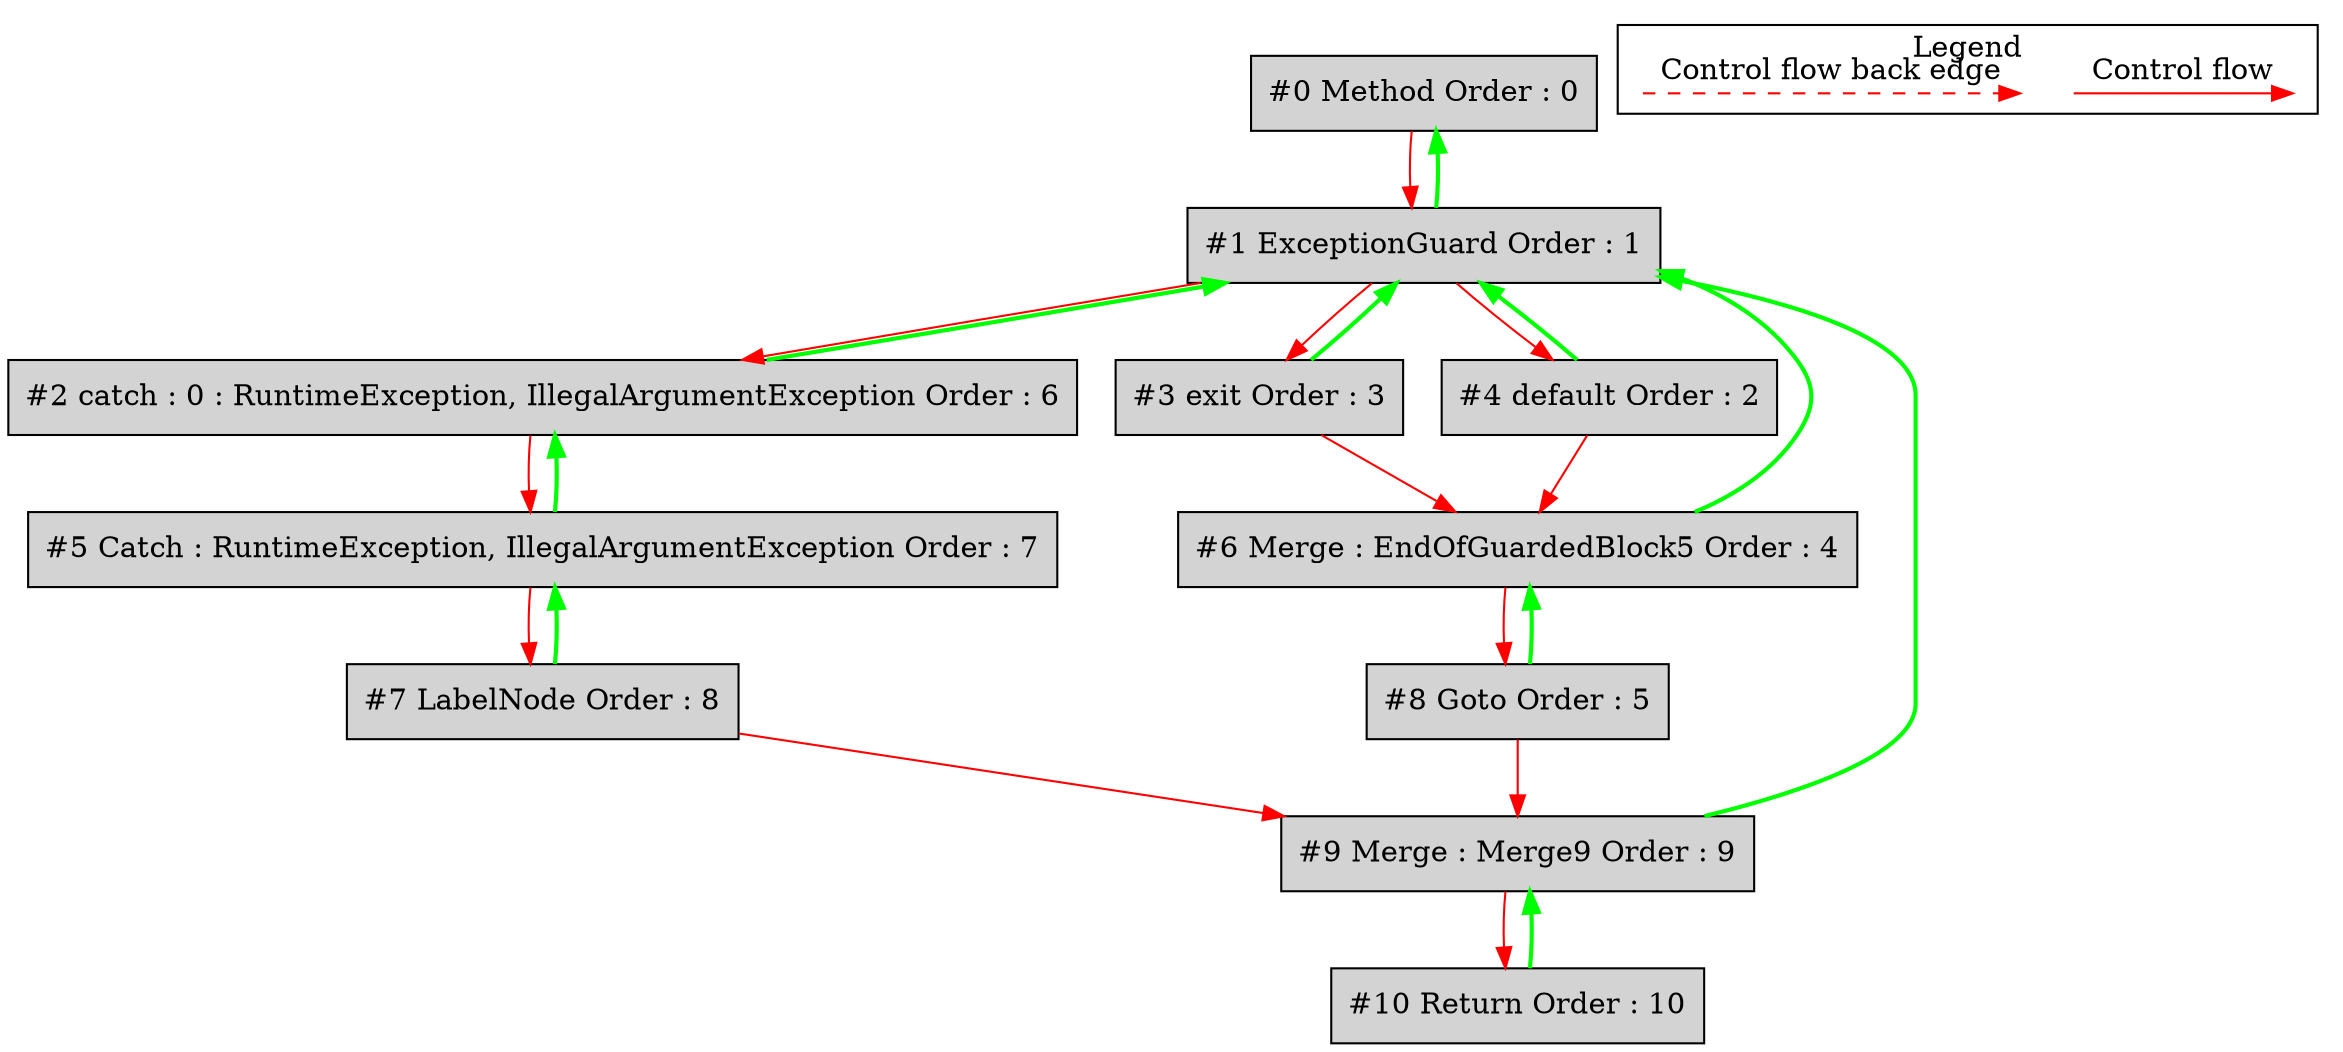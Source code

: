 digraph debugoutput {
 ordering="in";
 node0[label="#0 Method Order : 0",shape=box, fillcolor=lightgrey, style=filled];
 node1[label="#1 ExceptionGuard Order : 1",shape=box, fillcolor=lightgrey, style=filled];
 node1 -> node0[dir="forward" color="green" penwidth="2"];
 node0 -> node1[labeldistance=2, color=red, fontcolor=red];
 node2[label="#2 catch : 0 : RuntimeException, IllegalArgumentException Order : 6",shape=box, fillcolor=lightgrey, style=filled];
 node2 -> node1[dir="forward" color="green" penwidth="2"];
 node1 -> node2[labeldistance=2, color=red, fontcolor=red];
 node3[label="#3 exit Order : 3",shape=box, fillcolor=lightgrey, style=filled];
 node3 -> node1[dir="forward" color="green" penwidth="2"];
 node1 -> node3[labeldistance=2, color=red, fontcolor=red];
 node4[label="#4 default Order : 2",shape=box, fillcolor=lightgrey, style=filled];
 node4 -> node1[dir="forward" color="green" penwidth="2"];
 node1 -> node4[labeldistance=2, color=red, fontcolor=red];
 node5[label="#5 Catch : RuntimeException, IllegalArgumentException Order : 7",shape=box, fillcolor=lightgrey, style=filled];
 node5 -> node2[dir="forward" color="green" penwidth="2"];
 node2 -> node5[labeldistance=2, color=red, fontcolor=red];
 node6[label="#6 Merge : EndOfGuardedBlock5 Order : 4",shape=box, fillcolor=lightgrey, style=filled];
 node6 -> node1[dir="forward" color="green" penwidth="2"];
 node4 -> node6[labeldistance=2, color=red, fontcolor=red];
 node3 -> node6[labeldistance=2, color=red, fontcolor=red];
 node7[label="#7 LabelNode Order : 8",shape=box, fillcolor=lightgrey, style=filled];
 node7 -> node5[dir="forward" color="green" penwidth="2"];
 node5 -> node7[labeldistance=2, color=red, fontcolor=red];
 node8[label="#8 Goto Order : 5",shape=box, fillcolor=lightgrey, style=filled];
 node8 -> node6[dir="forward" color="green" penwidth="2"];
 node6 -> node8[labeldistance=2, color=red, fontcolor=red];
 node9[label="#9 Merge : Merge9 Order : 9",shape=box, fillcolor=lightgrey, style=filled];
 node9 -> node1[dir="forward" color="green" penwidth="2"];
 node8 -> node9[labeldistance=2, color=red, fontcolor=red];
 node7 -> node9[labeldistance=2, color=red, fontcolor=red];
 node10[label="#10 Return Order : 10",shape=box, fillcolor=lightgrey, style=filled];
 node10 -> node9[dir="forward" color="green" penwidth="2"];
 node9 -> node10[labeldistance=2, color=red, fontcolor=red];
 subgraph cluster_000 {
  label = "Legend";
  node [shape=point]
  {
   rank=same;
   c0 [style = invis];
   c1 [style = invis];
   c2 [style = invis];
   c3 [style = invis];
  }
  c0 -> c1 [label="Control flow", style=solid, color=red]
  c2 -> c3 [label="Control flow back edge", style=dashed, color=red]
 }

}
